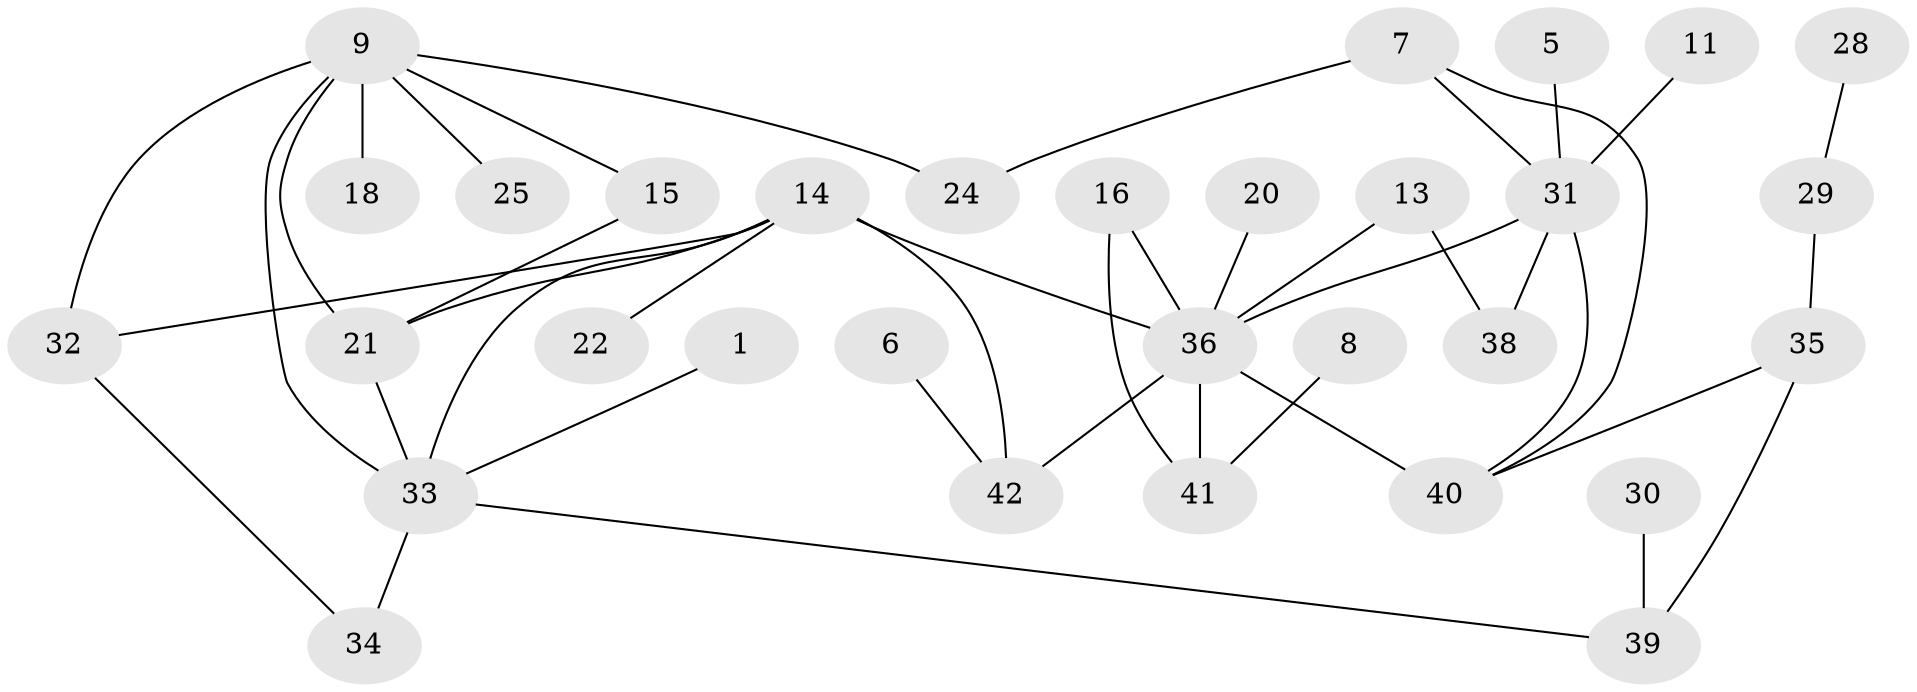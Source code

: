 // original degree distribution, {3: 0.2619047619047619, 1: 0.23809523809523808, 0: 0.11904761904761904, 5: 0.047619047619047616, 2: 0.2619047619047619, 6: 0.023809523809523808, 4: 0.047619047619047616}
// Generated by graph-tools (version 1.1) at 2025/49/03/09/25 03:49:11]
// undirected, 31 vertices, 42 edges
graph export_dot {
graph [start="1"]
  node [color=gray90,style=filled];
  1;
  5;
  6;
  7;
  8;
  9;
  11;
  13;
  14;
  15;
  16;
  18;
  20;
  21;
  22;
  24;
  25;
  28;
  29;
  30;
  31;
  32;
  33;
  34;
  35;
  36;
  38;
  39;
  40;
  41;
  42;
  1 -- 33 [weight=1.0];
  5 -- 31 [weight=1.0];
  6 -- 42 [weight=1.0];
  7 -- 24 [weight=1.0];
  7 -- 31 [weight=1.0];
  7 -- 40 [weight=1.0];
  8 -- 41 [weight=1.0];
  9 -- 15 [weight=1.0];
  9 -- 18 [weight=2.0];
  9 -- 21 [weight=1.0];
  9 -- 24 [weight=1.0];
  9 -- 25 [weight=1.0];
  9 -- 32 [weight=1.0];
  9 -- 33 [weight=1.0];
  11 -- 31 [weight=1.0];
  13 -- 36 [weight=1.0];
  13 -- 38 [weight=1.0];
  14 -- 21 [weight=1.0];
  14 -- 22 [weight=1.0];
  14 -- 32 [weight=1.0];
  14 -- 33 [weight=1.0];
  14 -- 36 [weight=1.0];
  14 -- 42 [weight=2.0];
  15 -- 21 [weight=1.0];
  16 -- 36 [weight=1.0];
  16 -- 41 [weight=1.0];
  20 -- 36 [weight=1.0];
  21 -- 33 [weight=1.0];
  28 -- 29 [weight=1.0];
  29 -- 35 [weight=1.0];
  30 -- 39 [weight=1.0];
  31 -- 36 [weight=1.0];
  31 -- 38 [weight=1.0];
  31 -- 40 [weight=1.0];
  32 -- 34 [weight=1.0];
  33 -- 34 [weight=1.0];
  33 -- 39 [weight=1.0];
  35 -- 39 [weight=1.0];
  35 -- 40 [weight=1.0];
  36 -- 40 [weight=3.0];
  36 -- 41 [weight=1.0];
  36 -- 42 [weight=1.0];
}
